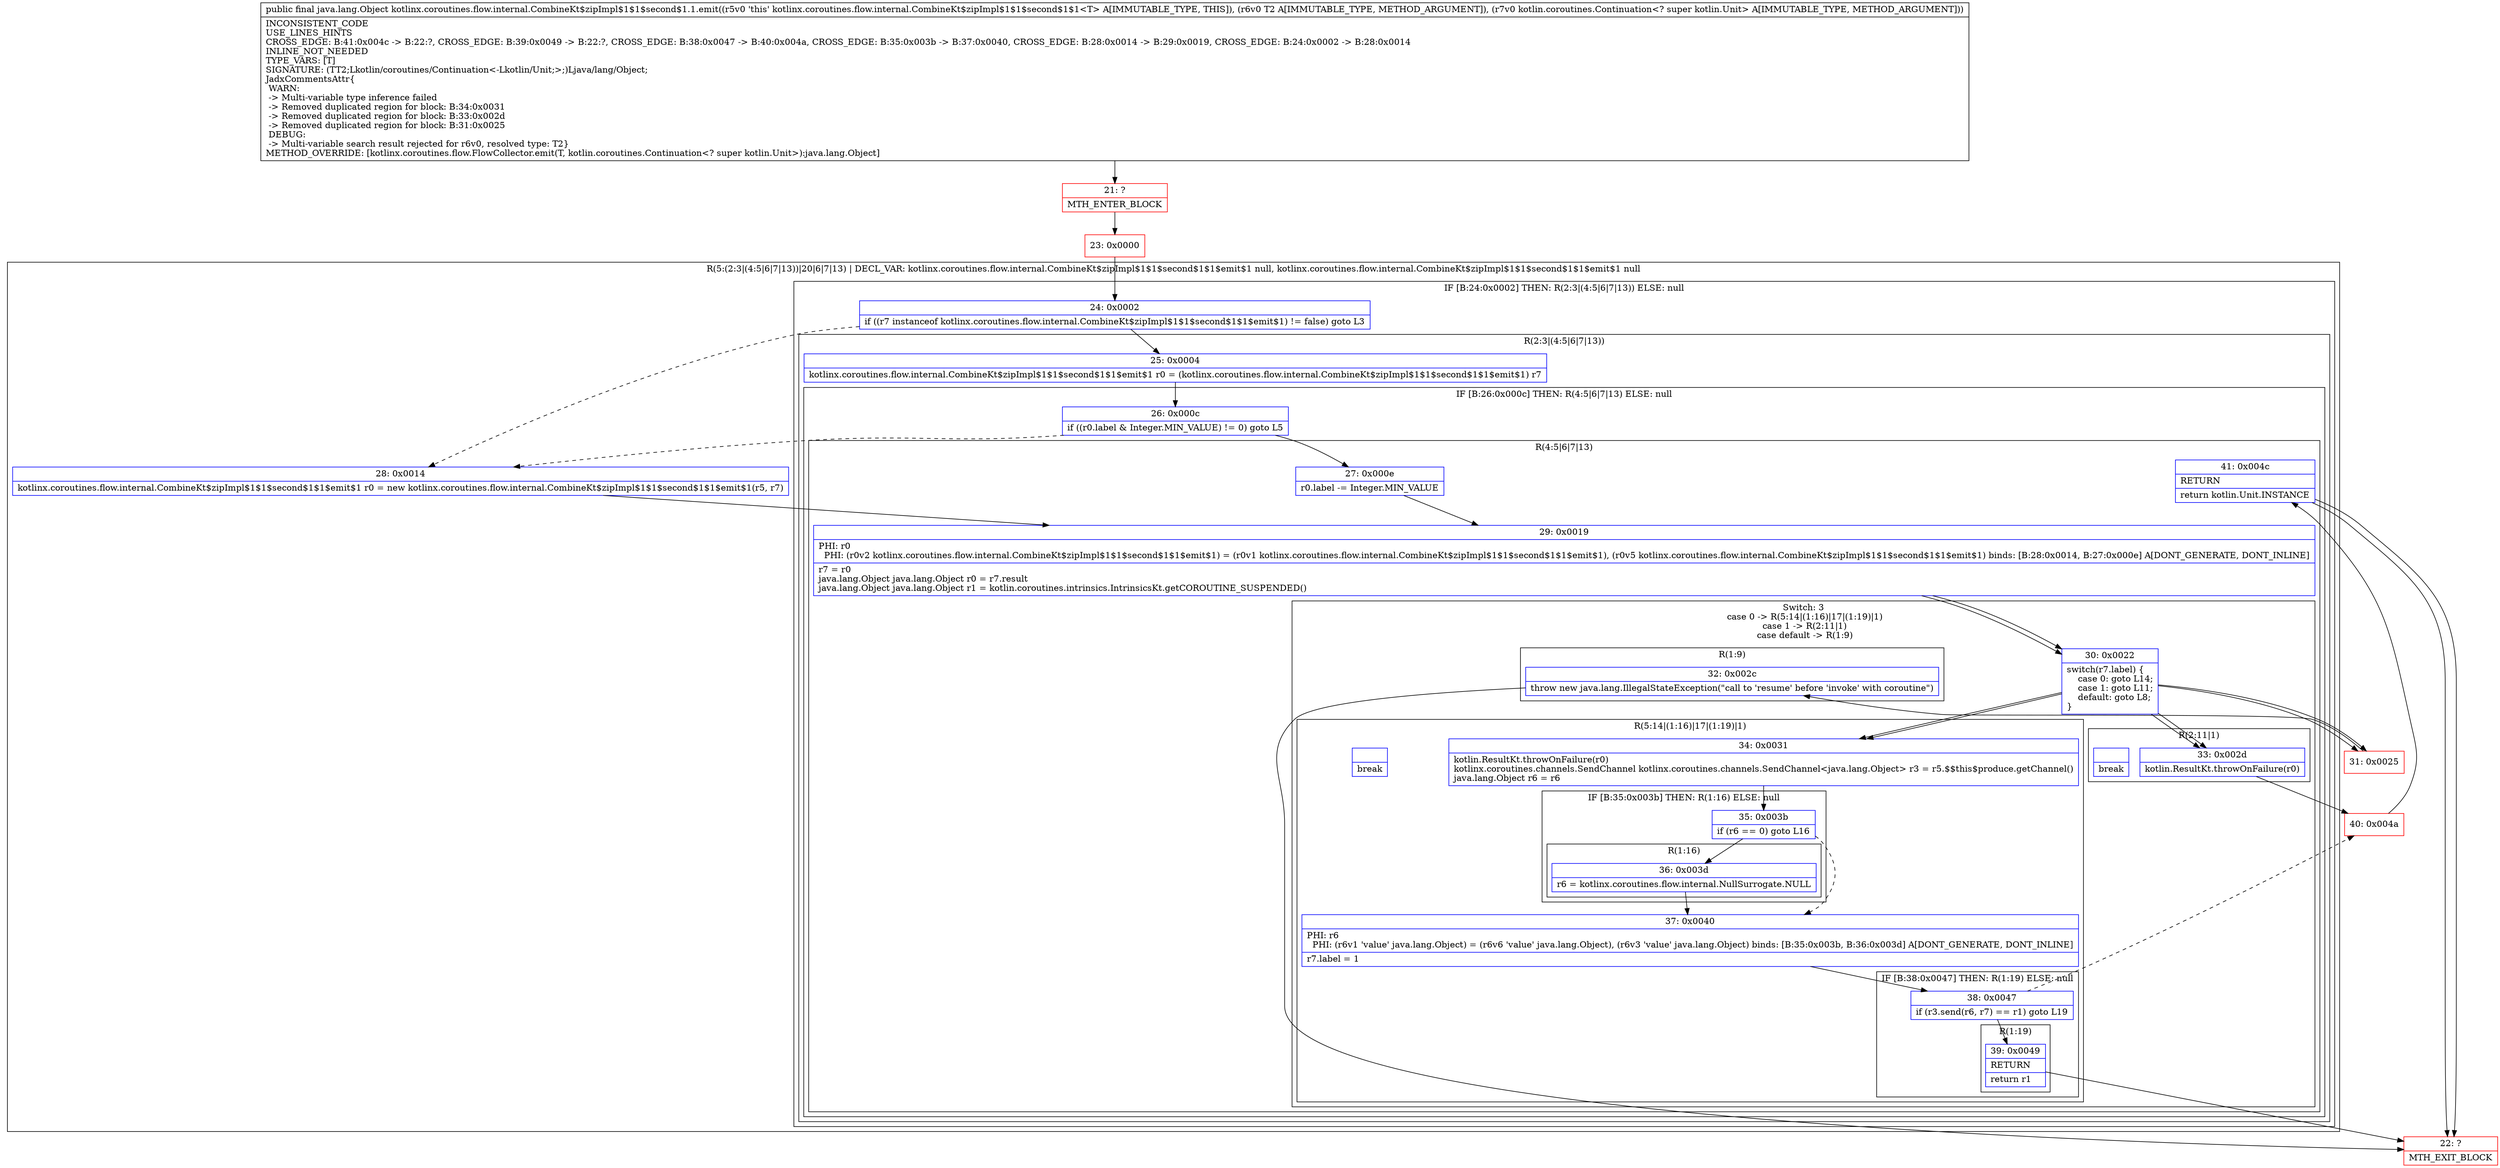 digraph "CFG forkotlinx.coroutines.flow.internal.CombineKt$zipImpl$1$1$second$1.1.emit(Ljava\/lang\/Object;Lkotlin\/coroutines\/Continuation;)Ljava\/lang\/Object;" {
subgraph cluster_Region_1063832819 {
label = "R(5:(2:3|(4:5|6|7|13))|20|6|7|13) | DECL_VAR: kotlinx.coroutines.flow.internal.CombineKt$zipImpl$1$1$second$1$1$emit$1 null, kotlinx.coroutines.flow.internal.CombineKt$zipImpl$1$1$second$1$1$emit$1 null\l";
node [shape=record,color=blue];
subgraph cluster_IfRegion_1598447125 {
label = "IF [B:24:0x0002] THEN: R(2:3|(4:5|6|7|13)) ELSE: null";
node [shape=record,color=blue];
Node_24 [shape=record,label="{24\:\ 0x0002|if ((r7 instanceof kotlinx.coroutines.flow.internal.CombineKt$zipImpl$1$1$second$1$1$emit$1) != false) goto L3\l}"];
subgraph cluster_Region_252840222 {
label = "R(2:3|(4:5|6|7|13))";
node [shape=record,color=blue];
Node_25 [shape=record,label="{25\:\ 0x0004|kotlinx.coroutines.flow.internal.CombineKt$zipImpl$1$1$second$1$1$emit$1 r0 = (kotlinx.coroutines.flow.internal.CombineKt$zipImpl$1$1$second$1$1$emit$1) r7\l}"];
subgraph cluster_IfRegion_1625890275 {
label = "IF [B:26:0x000c] THEN: R(4:5|6|7|13) ELSE: null";
node [shape=record,color=blue];
Node_26 [shape=record,label="{26\:\ 0x000c|if ((r0.label & Integer.MIN_VALUE) != 0) goto L5\l}"];
subgraph cluster_Region_1406361503 {
label = "R(4:5|6|7|13)";
node [shape=record,color=blue];
Node_27 [shape=record,label="{27\:\ 0x000e|r0.label \-= Integer.MIN_VALUE\l}"];
Node_29 [shape=record,label="{29\:\ 0x0019|PHI: r0 \l  PHI: (r0v2 kotlinx.coroutines.flow.internal.CombineKt$zipImpl$1$1$second$1$1$emit$1) = (r0v1 kotlinx.coroutines.flow.internal.CombineKt$zipImpl$1$1$second$1$1$emit$1), (r0v5 kotlinx.coroutines.flow.internal.CombineKt$zipImpl$1$1$second$1$1$emit$1) binds: [B:28:0x0014, B:27:0x000e] A[DONT_GENERATE, DONT_INLINE]\l|r7 = r0\ljava.lang.Object java.lang.Object r0 = r7.result\ljava.lang.Object java.lang.Object r1 = kotlin.coroutines.intrinsics.IntrinsicsKt.getCOROUTINE_SUSPENDED()\l}"];
subgraph cluster_SwitchRegion_1030640057 {
label = "Switch: 3
 case 0 -> R(5:14|(1:16)|17|(1:19)|1)
 case 1 -> R(2:11|1)
 case default -> R(1:9)";
node [shape=record,color=blue];
Node_30 [shape=record,label="{30\:\ 0x0022|switch(r7.label) \{\l    case 0: goto L14;\l    case 1: goto L11;\l    default: goto L8;\l\}\l}"];
subgraph cluster_Region_1142427059 {
label = "R(5:14|(1:16)|17|(1:19)|1)";
node [shape=record,color=blue];
Node_34 [shape=record,label="{34\:\ 0x0031|kotlin.ResultKt.throwOnFailure(r0)\lkotlinx.coroutines.channels.SendChannel kotlinx.coroutines.channels.SendChannel\<java.lang.Object\> r3 = r5.$$this$produce.getChannel()\ljava.lang.Object r6 = r6\l}"];
subgraph cluster_IfRegion_670618583 {
label = "IF [B:35:0x003b] THEN: R(1:16) ELSE: null";
node [shape=record,color=blue];
Node_35 [shape=record,label="{35\:\ 0x003b|if (r6 == 0) goto L16\l}"];
subgraph cluster_Region_1866188930 {
label = "R(1:16)";
node [shape=record,color=blue];
Node_36 [shape=record,label="{36\:\ 0x003d|r6 = kotlinx.coroutines.flow.internal.NullSurrogate.NULL\l}"];
}
}
Node_37 [shape=record,label="{37\:\ 0x0040|PHI: r6 \l  PHI: (r6v1 'value' java.lang.Object) = (r6v6 'value' java.lang.Object), (r6v3 'value' java.lang.Object) binds: [B:35:0x003b, B:36:0x003d] A[DONT_GENERATE, DONT_INLINE]\l|r7.label = 1\l}"];
subgraph cluster_IfRegion_1532864215 {
label = "IF [B:38:0x0047] THEN: R(1:19) ELSE: null";
node [shape=record,color=blue];
Node_38 [shape=record,label="{38\:\ 0x0047|if (r3.send(r6, r7) == r1) goto L19\l}"];
subgraph cluster_Region_1508292215 {
label = "R(1:19)";
node [shape=record,color=blue];
Node_39 [shape=record,label="{39\:\ 0x0049|RETURN\l|return r1\l}"];
}
}
Node_InsnContainer_732354763 [shape=record,label="{|break\l}"];
}
subgraph cluster_Region_1561808371 {
label = "R(2:11|1)";
node [shape=record,color=blue];
Node_33 [shape=record,label="{33\:\ 0x002d|kotlin.ResultKt.throwOnFailure(r0)\l}"];
Node_InsnContainer_1191026012 [shape=record,label="{|break\l}"];
}
subgraph cluster_Region_1850967653 {
label = "R(1:9)";
node [shape=record,color=blue];
Node_32 [shape=record,label="{32\:\ 0x002c|throw new java.lang.IllegalStateException(\"call to 'resume' before 'invoke' with coroutine\")\l}"];
}
}
Node_41 [shape=record,label="{41\:\ 0x004c|RETURN\l|return kotlin.Unit.INSTANCE\l}"];
}
}
}
}
Node_28 [shape=record,label="{28\:\ 0x0014|kotlinx.coroutines.flow.internal.CombineKt$zipImpl$1$1$second$1$1$emit$1 r0 = new kotlinx.coroutines.flow.internal.CombineKt$zipImpl$1$1$second$1$1$emit$1(r5, r7)\l}"];
Node_29 [shape=record,label="{29\:\ 0x0019|PHI: r0 \l  PHI: (r0v2 kotlinx.coroutines.flow.internal.CombineKt$zipImpl$1$1$second$1$1$emit$1) = (r0v1 kotlinx.coroutines.flow.internal.CombineKt$zipImpl$1$1$second$1$1$emit$1), (r0v5 kotlinx.coroutines.flow.internal.CombineKt$zipImpl$1$1$second$1$1$emit$1) binds: [B:28:0x0014, B:27:0x000e] A[DONT_GENERATE, DONT_INLINE]\l|r7 = r0\ljava.lang.Object java.lang.Object r0 = r7.result\ljava.lang.Object java.lang.Object r1 = kotlin.coroutines.intrinsics.IntrinsicsKt.getCOROUTINE_SUSPENDED()\l}"];
subgraph cluster_SwitchRegion_314254724 {
label = "Switch: 0";
node [shape=record,color=blue];
Node_30 [shape=record,label="{30\:\ 0x0022|switch(r7.label) \{\l    case 0: goto L14;\l    case 1: goto L11;\l    default: goto L8;\l\}\l}"];
}
Node_41 [shape=record,label="{41\:\ 0x004c|RETURN\l|return kotlin.Unit.INSTANCE\l}"];
}
Node_21 [shape=record,color=red,label="{21\:\ ?|MTH_ENTER_BLOCK\l}"];
Node_23 [shape=record,color=red,label="{23\:\ 0x0000}"];
Node_31 [shape=record,color=red,label="{31\:\ 0x0025}"];
Node_22 [shape=record,color=red,label="{22\:\ ?|MTH_EXIT_BLOCK\l}"];
Node_40 [shape=record,color=red,label="{40\:\ 0x004a}"];
MethodNode[shape=record,label="{public final java.lang.Object kotlinx.coroutines.flow.internal.CombineKt$zipImpl$1$1$second$1.1.emit((r5v0 'this' kotlinx.coroutines.flow.internal.CombineKt$zipImpl$1$1$second$1$1\<T\> A[IMMUTABLE_TYPE, THIS]), (r6v0 T2 A[IMMUTABLE_TYPE, METHOD_ARGUMENT]), (r7v0 kotlin.coroutines.Continuation\<? super kotlin.Unit\> A[IMMUTABLE_TYPE, METHOD_ARGUMENT]))  | INCONSISTENT_CODE\lUSE_LINES_HINTS\lCROSS_EDGE: B:41:0x004c \-\> B:22:?, CROSS_EDGE: B:39:0x0049 \-\> B:22:?, CROSS_EDGE: B:38:0x0047 \-\> B:40:0x004a, CROSS_EDGE: B:35:0x003b \-\> B:37:0x0040, CROSS_EDGE: B:28:0x0014 \-\> B:29:0x0019, CROSS_EDGE: B:24:0x0002 \-\> B:28:0x0014\lINLINE_NOT_NEEDED\lTYPE_VARS: [T]\lSIGNATURE: (TT2;Lkotlin\/coroutines\/Continuation\<\-Lkotlin\/Unit;\>;)Ljava\/lang\/Object;\lJadxCommentsAttr\{\l WARN: \l \-\> Multi\-variable type inference failed\l \-\> Removed duplicated region for block: B:34:0x0031 \l \-\> Removed duplicated region for block: B:33:0x002d \l \-\> Removed duplicated region for block: B:31:0x0025 \l DEBUG: \l \-\> Multi\-variable search result rejected for r6v0, resolved type: T2\}\lMETHOD_OVERRIDE: [kotlinx.coroutines.flow.FlowCollector.emit(T, kotlin.coroutines.Continuation\<? super kotlin.Unit\>):java.lang.Object]\l}"];
MethodNode -> Node_21;Node_24 -> Node_25;
Node_24 -> Node_28[style=dashed];
Node_25 -> Node_26;
Node_26 -> Node_27;
Node_26 -> Node_28[style=dashed];
Node_27 -> Node_29;
Node_29 -> Node_30;
Node_30 -> Node_31;
Node_30 -> Node_33;
Node_30 -> Node_34;
Node_34 -> Node_35;
Node_35 -> Node_36;
Node_35 -> Node_37[style=dashed];
Node_36 -> Node_37;
Node_37 -> Node_38;
Node_38 -> Node_39;
Node_38 -> Node_40[style=dashed];
Node_39 -> Node_22;
Node_33 -> Node_40;
Node_32 -> Node_22;
Node_41 -> Node_22;
Node_28 -> Node_29;
Node_29 -> Node_30;
Node_30 -> Node_31;
Node_30 -> Node_33;
Node_30 -> Node_34;
Node_41 -> Node_22;
Node_21 -> Node_23;
Node_23 -> Node_24;
Node_31 -> Node_32;
Node_40 -> Node_41;
}

